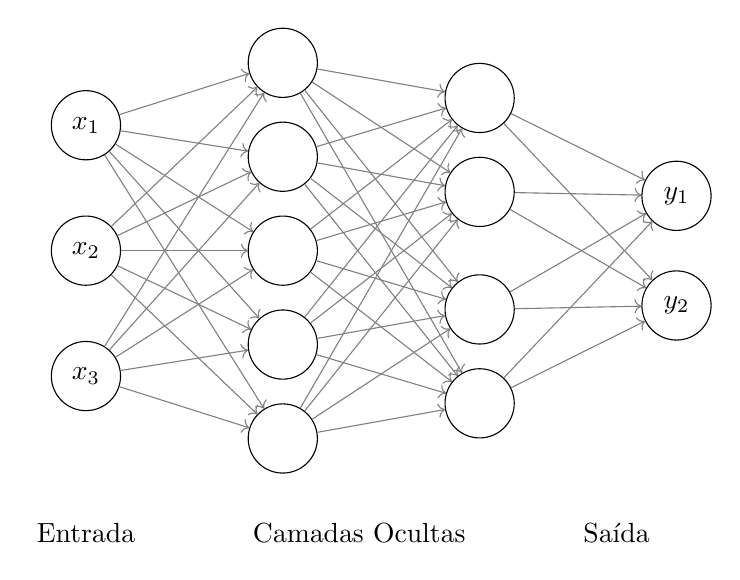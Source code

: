 \begin{tikzpicture}[]
    \node[coordinate] (input) [] {};
    \node[state, circle, align=center] (input1) at (input) [] {$x_2$};
    \node[state, circle, align=center] (input2) [above=of input1, yshift=-0.3cm] {$x_1$};
    \node[state, circle, align=center] (input3) [below=of input1, yshift=0.3cm] {$x_3$};
    \node[draw=none, fill=none] [below=of input3, yshift=-0.3cm] (inputs_label) {Entrada};

    \node[coordinate] (hidden1) [right=of input, xshift=1.5cm] {};
    \node[state, circle, align=center] (hidden11) at (hidden1) [] {};
        \draw [->, color=gray] (input1) -- (hidden11);
        \draw [->, color=gray] (input2) -- (hidden11);
        \draw [->, color=gray] (input3) -- (hidden11);
    \node[state, circle, align=center] (hidden12) [above=of hidden11, yshift=-0.7cm] {};
        \draw [->, color=gray] (input1) -- (hidden12);
        \draw [->, color=gray] (input2) -- (hidden12);
        \draw [->, color=gray] (input3) -- (hidden12);
    \node[state, circle, align=center] (hidden13) [above=of hidden12, yshift=-0.7cm] {};
        \draw [->, color=gray] (input1) -- (hidden13);
        \draw [->, color=gray] (input2) -- (hidden13);
        \draw [->, color=gray] (input3) -- (hidden13);
    \node[state, circle, align=center] (hidden14) [below=of hidden11, yshift=0.7cm] {};
        \draw [->, color=gray] (input1) -- (hidden14);
        \draw [->, color=gray] (input2) -- (hidden14);
        \draw [->, color=gray] (input3) -- (hidden14);
    \node[state, circle, align=center] (hidden15) [below=of hidden14, yshift=0.7cm] {};
        \draw [->, color=gray] (input1) -- (hidden15);
        \draw [->, color=gray] (input2) -- (hidden15);
        \draw [->, color=gray] (input3) -- (hidden15);

    \node[coordinate] (hidden2) [right=of hidden1, xshift=1.5cm] {};
    \node[state, circle, align=center] (hidden21) [above=of hidden2, yshift=-0.7cm] {};
        \draw [->, color=gray] (hidden11) -- (hidden21);
        \draw [->, color=gray] (hidden12) -- (hidden21);
        \draw [->, color=gray] (hidden13) -- (hidden21);
        \draw [->, color=gray] (hidden14) -- (hidden21);
        \draw [->, color=gray] (hidden15) -- (hidden21);
    \node[state, circle, align=center] (hidden22) [above=of hidden21, yshift=-0.7cm] {};
        \draw [->, color=gray] (hidden11) -- (hidden22);
        \draw [->, color=gray] (hidden12) -- (hidden22);
        \draw [->, color=gray] (hidden13) -- (hidden22);
        \draw [->, color=gray] (hidden14) -- (hidden22);
        \draw [->, color=gray] (hidden15) -- (hidden22);
    \node[state, circle, align=center] (hidden23) [below=of hidden2, yshift=0.7cm] {};
        \draw [->, color=gray] (hidden11) -- (hidden23);
        \draw [->, color=gray] (hidden12) -- (hidden23);
        \draw [->, color=gray] (hidden13) -- (hidden23);
        \draw [->, color=gray] (hidden14) -- (hidden23);
        \draw [->, color=gray] (hidden15) -- (hidden23);
    \node[state, circle, align=center] (hidden24) [below=of hidden23, yshift=0.7cm] {};
        \draw [->, color=gray] (hidden11) -- (hidden24);
        \draw [->, color=gray] (hidden12) -- (hidden24);
        \draw [->, color=gray] (hidden13) -- (hidden24);
        \draw [->, color=gray] (hidden14) -- (hidden24);
        \draw [->, color=gray] (hidden15) -- (hidden24);
    \node[draw=none, fill=none] [right=of inputs_label, xshift=0.25cm] (hidden_label) {Camadas Ocultas};

    \node[coordinate] (output) [right=of hidden2, xshift=1.5cm] {};
    \node[state, circle, align=center] (output1) [above=of output, yshift=-0.75cm] {$y_1$};
        \draw [->, color=gray] (hidden21) -- (output1);
        \draw [->, color=gray] (hidden22) -- (output1);
        \draw [->, color=gray] (hidden23) -- (output1);
        \draw [->, color=gray] (hidden24) -- (output1);
    \node[state, circle, align=center] (output2) [below=of output, yshift=0.75cm] {$y_2$};
        \draw [->, color=gray] (hidden21) -- (output2);
        \draw [->, color=gray] (hidden22) -- (output2);
        \draw [->, color=gray] (hidden23) -- (output2);
        \draw [->, color=gray] (hidden24) -- (output2);
    \node[draw=none, fill=none] [right=of hidden_label, xshift=0.25cm] (output_label) {Saída};

\end{tikzpicture}